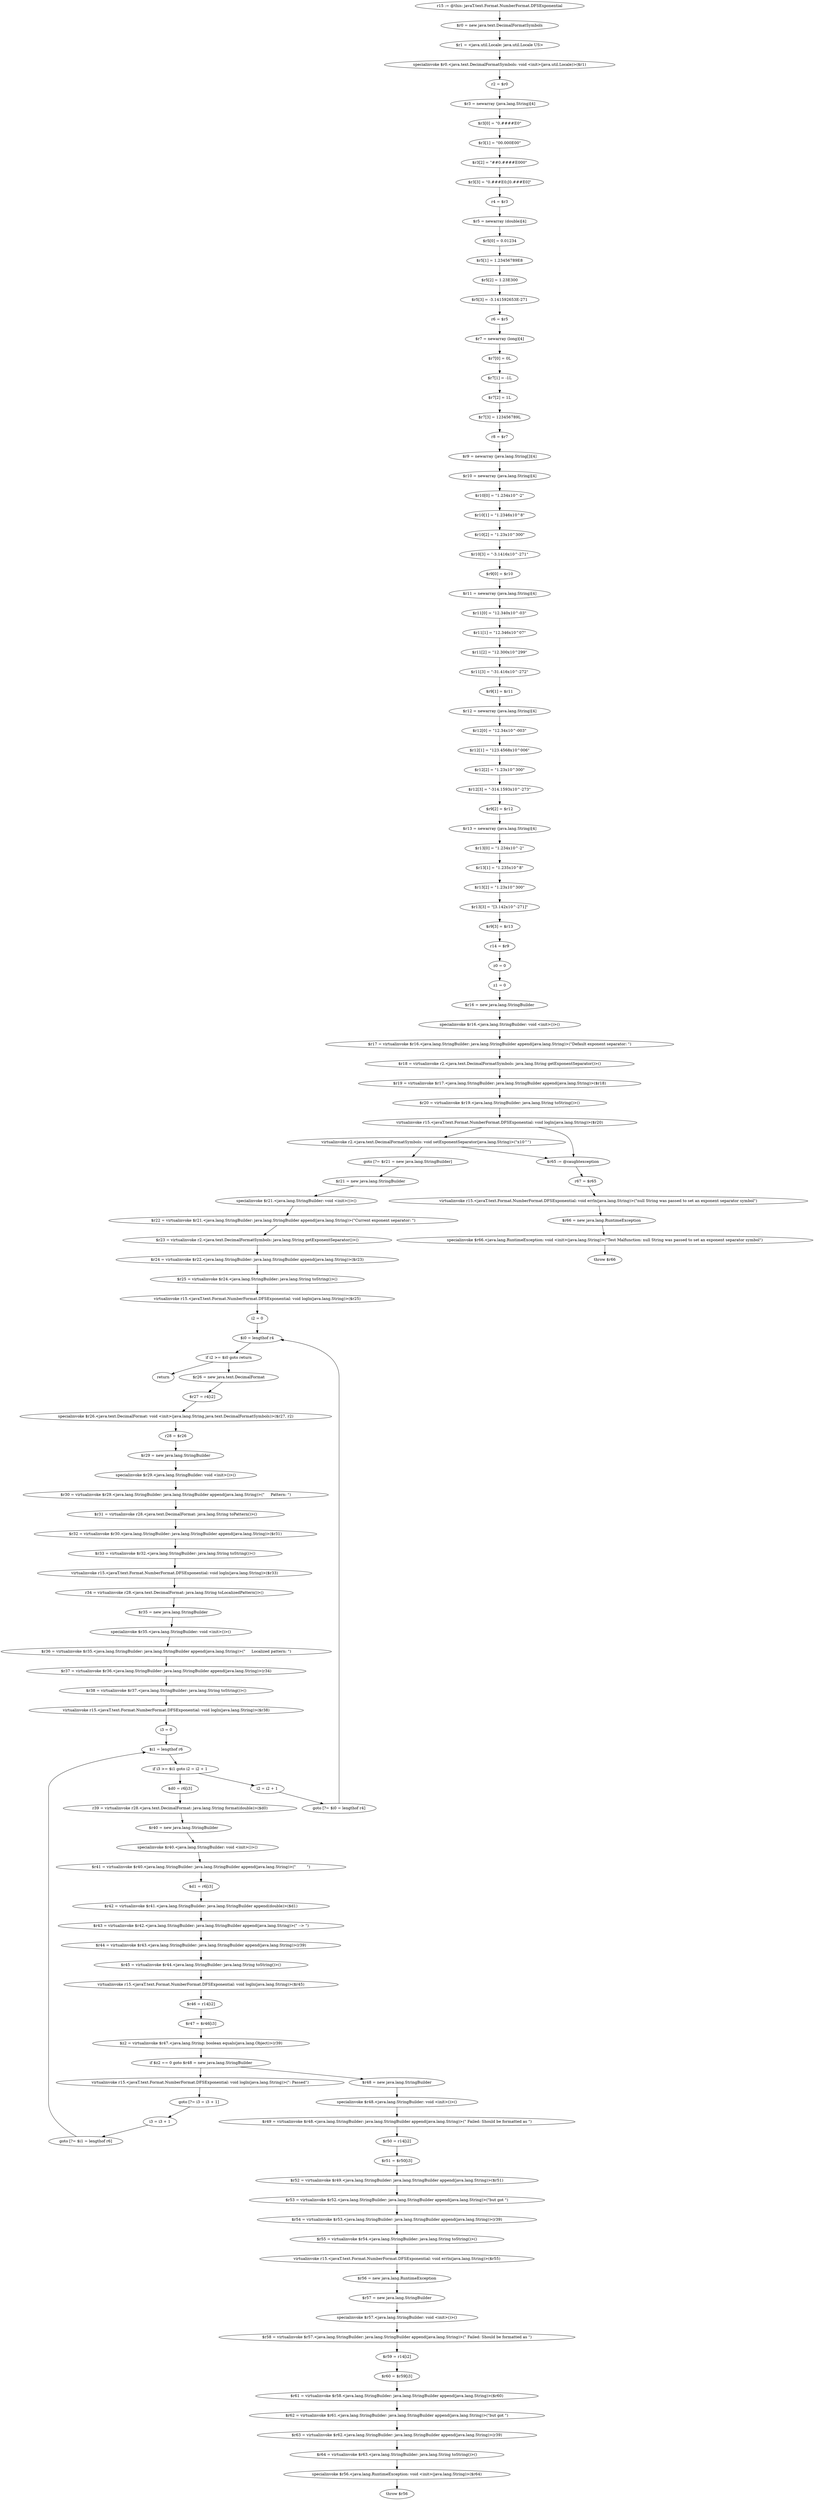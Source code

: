 digraph "unitGraph" {
    "r15 := @this: javaT.text.Format.NumberFormat.DFSExponential"
    "$r0 = new java.text.DecimalFormatSymbols"
    "$r1 = <java.util.Locale: java.util.Locale US>"
    "specialinvoke $r0.<java.text.DecimalFormatSymbols: void <init>(java.util.Locale)>($r1)"
    "r2 = $r0"
    "$r3 = newarray (java.lang.String)[4]"
    "$r3[0] = \"0.####E0\""
    "$r3[1] = \"00.000E00\""
    "$r3[2] = \"##0.####E000\""
    "$r3[3] = \"0.###E0;[0.###E0]\""
    "r4 = $r3"
    "$r5 = newarray (double)[4]"
    "$r5[0] = 0.01234"
    "$r5[1] = 1.23456789E8"
    "$r5[2] = 1.23E300"
    "$r5[3] = -3.141592653E-271"
    "r6 = $r5"
    "$r7 = newarray (long)[4]"
    "$r7[0] = 0L"
    "$r7[1] = -1L"
    "$r7[2] = 1L"
    "$r7[3] = 123456789L"
    "r8 = $r7"
    "$r9 = newarray (java.lang.String[])[4]"
    "$r10 = newarray (java.lang.String)[4]"
    "$r10[0] = \"1.234x10^-2\""
    "$r10[1] = \"1.2346x10^8\""
    "$r10[2] = \"1.23x10^300\""
    "$r10[3] = \"-3.1416x10^-271\""
    "$r9[0] = $r10"
    "$r11 = newarray (java.lang.String)[4]"
    "$r11[0] = \"12.340x10^-03\""
    "$r11[1] = \"12.346x10^07\""
    "$r11[2] = \"12.300x10^299\""
    "$r11[3] = \"-31.416x10^-272\""
    "$r9[1] = $r11"
    "$r12 = newarray (java.lang.String)[4]"
    "$r12[0] = \"12.34x10^-003\""
    "$r12[1] = \"123.4568x10^006\""
    "$r12[2] = \"1.23x10^300\""
    "$r12[3] = \"-314.1593x10^-273\""
    "$r9[2] = $r12"
    "$r13 = newarray (java.lang.String)[4]"
    "$r13[0] = \"1.234x10^-2\""
    "$r13[1] = \"1.235x10^8\""
    "$r13[2] = \"1.23x10^300\""
    "$r13[3] = \"[3.142x10^-271]\""
    "$r9[3] = $r13"
    "r14 = $r9"
    "z0 = 0"
    "z1 = 0"
    "$r16 = new java.lang.StringBuilder"
    "specialinvoke $r16.<java.lang.StringBuilder: void <init>()>()"
    "$r17 = virtualinvoke $r16.<java.lang.StringBuilder: java.lang.StringBuilder append(java.lang.String)>(\"Default exponent separator: \")"
    "$r18 = virtualinvoke r2.<java.text.DecimalFormatSymbols: java.lang.String getExponentSeparator()>()"
    "$r19 = virtualinvoke $r17.<java.lang.StringBuilder: java.lang.StringBuilder append(java.lang.String)>($r18)"
    "$r20 = virtualinvoke $r19.<java.lang.StringBuilder: java.lang.String toString()>()"
    "virtualinvoke r15.<javaT.text.Format.NumberFormat.DFSExponential: void logln(java.lang.String)>($r20)"
    "virtualinvoke r2.<java.text.DecimalFormatSymbols: void setExponentSeparator(java.lang.String)>(\"x10^\")"
    "goto [?= $r21 = new java.lang.StringBuilder]"
    "$r65 := @caughtexception"
    "r67 = $r65"
    "virtualinvoke r15.<javaT.text.Format.NumberFormat.DFSExponential: void errln(java.lang.String)>(\"null String was passed to set an exponent separator symbol\")"
    "$r66 = new java.lang.RuntimeException"
    "specialinvoke $r66.<java.lang.RuntimeException: void <init>(java.lang.String)>(\"Test Malfunction: null String was passed to set an exponent separator symbol\")"
    "throw $r66"
    "$r21 = new java.lang.StringBuilder"
    "specialinvoke $r21.<java.lang.StringBuilder: void <init>()>()"
    "$r22 = virtualinvoke $r21.<java.lang.StringBuilder: java.lang.StringBuilder append(java.lang.String)>(\"Current exponent separator: \")"
    "$r23 = virtualinvoke r2.<java.text.DecimalFormatSymbols: java.lang.String getExponentSeparator()>()"
    "$r24 = virtualinvoke $r22.<java.lang.StringBuilder: java.lang.StringBuilder append(java.lang.String)>($r23)"
    "$r25 = virtualinvoke $r24.<java.lang.StringBuilder: java.lang.String toString()>()"
    "virtualinvoke r15.<javaT.text.Format.NumberFormat.DFSExponential: void logln(java.lang.String)>($r25)"
    "i2 = 0"
    "$i0 = lengthof r4"
    "if i2 >= $i0 goto return"
    "$r26 = new java.text.DecimalFormat"
    "$r27 = r4[i2]"
    "specialinvoke $r26.<java.text.DecimalFormat: void <init>(java.lang.String,java.text.DecimalFormatSymbols)>($r27, r2)"
    "r28 = $r26"
    "$r29 = new java.lang.StringBuilder"
    "specialinvoke $r29.<java.lang.StringBuilder: void <init>()>()"
    "$r30 = virtualinvoke $r29.<java.lang.StringBuilder: java.lang.StringBuilder append(java.lang.String)>(\"     Pattern: \")"
    "$r31 = virtualinvoke r28.<java.text.DecimalFormat: java.lang.String toPattern()>()"
    "$r32 = virtualinvoke $r30.<java.lang.StringBuilder: java.lang.StringBuilder append(java.lang.String)>($r31)"
    "$r33 = virtualinvoke $r32.<java.lang.StringBuilder: java.lang.String toString()>()"
    "virtualinvoke r15.<javaT.text.Format.NumberFormat.DFSExponential: void logln(java.lang.String)>($r33)"
    "r34 = virtualinvoke r28.<java.text.DecimalFormat: java.lang.String toLocalizedPattern()>()"
    "$r35 = new java.lang.StringBuilder"
    "specialinvoke $r35.<java.lang.StringBuilder: void <init>()>()"
    "$r36 = virtualinvoke $r35.<java.lang.StringBuilder: java.lang.StringBuilder append(java.lang.String)>(\"     Localized pattern: \")"
    "$r37 = virtualinvoke $r36.<java.lang.StringBuilder: java.lang.StringBuilder append(java.lang.String)>(r34)"
    "$r38 = virtualinvoke $r37.<java.lang.StringBuilder: java.lang.String toString()>()"
    "virtualinvoke r15.<javaT.text.Format.NumberFormat.DFSExponential: void logln(java.lang.String)>($r38)"
    "i3 = 0"
    "$i1 = lengthof r6"
    "if i3 >= $i1 goto i2 = i2 + 1"
    "$d0 = r6[i3]"
    "r39 = virtualinvoke r28.<java.text.DecimalFormat: java.lang.String format(double)>($d0)"
    "$r40 = new java.lang.StringBuilder"
    "specialinvoke $r40.<java.lang.StringBuilder: void <init>()>()"
    "$r41 = virtualinvoke $r40.<java.lang.StringBuilder: java.lang.StringBuilder append(java.lang.String)>(\"         \")"
    "$d1 = r6[i3]"
    "$r42 = virtualinvoke $r41.<java.lang.StringBuilder: java.lang.StringBuilder append(double)>($d1)"
    "$r43 = virtualinvoke $r42.<java.lang.StringBuilder: java.lang.StringBuilder append(java.lang.String)>(\" --> \")"
    "$r44 = virtualinvoke $r43.<java.lang.StringBuilder: java.lang.StringBuilder append(java.lang.String)>(r39)"
    "$r45 = virtualinvoke $r44.<java.lang.StringBuilder: java.lang.String toString()>()"
    "virtualinvoke r15.<javaT.text.Format.NumberFormat.DFSExponential: void logln(java.lang.String)>($r45)"
    "$r46 = r14[i2]"
    "$r47 = $r46[i3]"
    "$z2 = virtualinvoke $r47.<java.lang.String: boolean equals(java.lang.Object)>(r39)"
    "if $z2 == 0 goto $r48 = new java.lang.StringBuilder"
    "virtualinvoke r15.<javaT.text.Format.NumberFormat.DFSExponential: void logln(java.lang.String)>(\": Passed\")"
    "goto [?= i3 = i3 + 1]"
    "$r48 = new java.lang.StringBuilder"
    "specialinvoke $r48.<java.lang.StringBuilder: void <init>()>()"
    "$r49 = virtualinvoke $r48.<java.lang.StringBuilder: java.lang.StringBuilder append(java.lang.String)>(\" Failed: Should be formatted as \")"
    "$r50 = r14[i2]"
    "$r51 = $r50[i3]"
    "$r52 = virtualinvoke $r49.<java.lang.StringBuilder: java.lang.StringBuilder append(java.lang.String)>($r51)"
    "$r53 = virtualinvoke $r52.<java.lang.StringBuilder: java.lang.StringBuilder append(java.lang.String)>(\"but got \")"
    "$r54 = virtualinvoke $r53.<java.lang.StringBuilder: java.lang.StringBuilder append(java.lang.String)>(r39)"
    "$r55 = virtualinvoke $r54.<java.lang.StringBuilder: java.lang.String toString()>()"
    "virtualinvoke r15.<javaT.text.Format.NumberFormat.DFSExponential: void errln(java.lang.String)>($r55)"
    "$r56 = new java.lang.RuntimeException"
    "$r57 = new java.lang.StringBuilder"
    "specialinvoke $r57.<java.lang.StringBuilder: void <init>()>()"
    "$r58 = virtualinvoke $r57.<java.lang.StringBuilder: java.lang.StringBuilder append(java.lang.String)>(\" Failed: Should be formatted as \")"
    "$r59 = r14[i2]"
    "$r60 = $r59[i3]"
    "$r61 = virtualinvoke $r58.<java.lang.StringBuilder: java.lang.StringBuilder append(java.lang.String)>($r60)"
    "$r62 = virtualinvoke $r61.<java.lang.StringBuilder: java.lang.StringBuilder append(java.lang.String)>(\"but got \")"
    "$r63 = virtualinvoke $r62.<java.lang.StringBuilder: java.lang.StringBuilder append(java.lang.String)>(r39)"
    "$r64 = virtualinvoke $r63.<java.lang.StringBuilder: java.lang.String toString()>()"
    "specialinvoke $r56.<java.lang.RuntimeException: void <init>(java.lang.String)>($r64)"
    "throw $r56"
    "i3 = i3 + 1"
    "goto [?= $i1 = lengthof r6]"
    "i2 = i2 + 1"
    "goto [?= $i0 = lengthof r4]"
    "return"
    "r15 := @this: javaT.text.Format.NumberFormat.DFSExponential"->"$r0 = new java.text.DecimalFormatSymbols";
    "$r0 = new java.text.DecimalFormatSymbols"->"$r1 = <java.util.Locale: java.util.Locale US>";
    "$r1 = <java.util.Locale: java.util.Locale US>"->"specialinvoke $r0.<java.text.DecimalFormatSymbols: void <init>(java.util.Locale)>($r1)";
    "specialinvoke $r0.<java.text.DecimalFormatSymbols: void <init>(java.util.Locale)>($r1)"->"r2 = $r0";
    "r2 = $r0"->"$r3 = newarray (java.lang.String)[4]";
    "$r3 = newarray (java.lang.String)[4]"->"$r3[0] = \"0.####E0\"";
    "$r3[0] = \"0.####E0\""->"$r3[1] = \"00.000E00\"";
    "$r3[1] = \"00.000E00\""->"$r3[2] = \"##0.####E000\"";
    "$r3[2] = \"##0.####E000\""->"$r3[3] = \"0.###E0;[0.###E0]\"";
    "$r3[3] = \"0.###E0;[0.###E0]\""->"r4 = $r3";
    "r4 = $r3"->"$r5 = newarray (double)[4]";
    "$r5 = newarray (double)[4]"->"$r5[0] = 0.01234";
    "$r5[0] = 0.01234"->"$r5[1] = 1.23456789E8";
    "$r5[1] = 1.23456789E8"->"$r5[2] = 1.23E300";
    "$r5[2] = 1.23E300"->"$r5[3] = -3.141592653E-271";
    "$r5[3] = -3.141592653E-271"->"r6 = $r5";
    "r6 = $r5"->"$r7 = newarray (long)[4]";
    "$r7 = newarray (long)[4]"->"$r7[0] = 0L";
    "$r7[0] = 0L"->"$r7[1] = -1L";
    "$r7[1] = -1L"->"$r7[2] = 1L";
    "$r7[2] = 1L"->"$r7[3] = 123456789L";
    "$r7[3] = 123456789L"->"r8 = $r7";
    "r8 = $r7"->"$r9 = newarray (java.lang.String[])[4]";
    "$r9 = newarray (java.lang.String[])[4]"->"$r10 = newarray (java.lang.String)[4]";
    "$r10 = newarray (java.lang.String)[4]"->"$r10[0] = \"1.234x10^-2\"";
    "$r10[0] = \"1.234x10^-2\""->"$r10[1] = \"1.2346x10^8\"";
    "$r10[1] = \"1.2346x10^8\""->"$r10[2] = \"1.23x10^300\"";
    "$r10[2] = \"1.23x10^300\""->"$r10[3] = \"-3.1416x10^-271\"";
    "$r10[3] = \"-3.1416x10^-271\""->"$r9[0] = $r10";
    "$r9[0] = $r10"->"$r11 = newarray (java.lang.String)[4]";
    "$r11 = newarray (java.lang.String)[4]"->"$r11[0] = \"12.340x10^-03\"";
    "$r11[0] = \"12.340x10^-03\""->"$r11[1] = \"12.346x10^07\"";
    "$r11[1] = \"12.346x10^07\""->"$r11[2] = \"12.300x10^299\"";
    "$r11[2] = \"12.300x10^299\""->"$r11[3] = \"-31.416x10^-272\"";
    "$r11[3] = \"-31.416x10^-272\""->"$r9[1] = $r11";
    "$r9[1] = $r11"->"$r12 = newarray (java.lang.String)[4]";
    "$r12 = newarray (java.lang.String)[4]"->"$r12[0] = \"12.34x10^-003\"";
    "$r12[0] = \"12.34x10^-003\""->"$r12[1] = \"123.4568x10^006\"";
    "$r12[1] = \"123.4568x10^006\""->"$r12[2] = \"1.23x10^300\"";
    "$r12[2] = \"1.23x10^300\""->"$r12[3] = \"-314.1593x10^-273\"";
    "$r12[3] = \"-314.1593x10^-273\""->"$r9[2] = $r12";
    "$r9[2] = $r12"->"$r13 = newarray (java.lang.String)[4]";
    "$r13 = newarray (java.lang.String)[4]"->"$r13[0] = \"1.234x10^-2\"";
    "$r13[0] = \"1.234x10^-2\""->"$r13[1] = \"1.235x10^8\"";
    "$r13[1] = \"1.235x10^8\""->"$r13[2] = \"1.23x10^300\"";
    "$r13[2] = \"1.23x10^300\""->"$r13[3] = \"[3.142x10^-271]\"";
    "$r13[3] = \"[3.142x10^-271]\""->"$r9[3] = $r13";
    "$r9[3] = $r13"->"r14 = $r9";
    "r14 = $r9"->"z0 = 0";
    "z0 = 0"->"z1 = 0";
    "z1 = 0"->"$r16 = new java.lang.StringBuilder";
    "$r16 = new java.lang.StringBuilder"->"specialinvoke $r16.<java.lang.StringBuilder: void <init>()>()";
    "specialinvoke $r16.<java.lang.StringBuilder: void <init>()>()"->"$r17 = virtualinvoke $r16.<java.lang.StringBuilder: java.lang.StringBuilder append(java.lang.String)>(\"Default exponent separator: \")";
    "$r17 = virtualinvoke $r16.<java.lang.StringBuilder: java.lang.StringBuilder append(java.lang.String)>(\"Default exponent separator: \")"->"$r18 = virtualinvoke r2.<java.text.DecimalFormatSymbols: java.lang.String getExponentSeparator()>()";
    "$r18 = virtualinvoke r2.<java.text.DecimalFormatSymbols: java.lang.String getExponentSeparator()>()"->"$r19 = virtualinvoke $r17.<java.lang.StringBuilder: java.lang.StringBuilder append(java.lang.String)>($r18)";
    "$r19 = virtualinvoke $r17.<java.lang.StringBuilder: java.lang.StringBuilder append(java.lang.String)>($r18)"->"$r20 = virtualinvoke $r19.<java.lang.StringBuilder: java.lang.String toString()>()";
    "$r20 = virtualinvoke $r19.<java.lang.StringBuilder: java.lang.String toString()>()"->"virtualinvoke r15.<javaT.text.Format.NumberFormat.DFSExponential: void logln(java.lang.String)>($r20)";
    "virtualinvoke r15.<javaT.text.Format.NumberFormat.DFSExponential: void logln(java.lang.String)>($r20)"->"virtualinvoke r2.<java.text.DecimalFormatSymbols: void setExponentSeparator(java.lang.String)>(\"x10^\")";
    "virtualinvoke r15.<javaT.text.Format.NumberFormat.DFSExponential: void logln(java.lang.String)>($r20)"->"$r65 := @caughtexception";
    "virtualinvoke r2.<java.text.DecimalFormatSymbols: void setExponentSeparator(java.lang.String)>(\"x10^\")"->"goto [?= $r21 = new java.lang.StringBuilder]";
    "virtualinvoke r2.<java.text.DecimalFormatSymbols: void setExponentSeparator(java.lang.String)>(\"x10^\")"->"$r65 := @caughtexception";
    "goto [?= $r21 = new java.lang.StringBuilder]"->"$r21 = new java.lang.StringBuilder";
    "$r65 := @caughtexception"->"r67 = $r65";
    "r67 = $r65"->"virtualinvoke r15.<javaT.text.Format.NumberFormat.DFSExponential: void errln(java.lang.String)>(\"null String was passed to set an exponent separator symbol\")";
    "virtualinvoke r15.<javaT.text.Format.NumberFormat.DFSExponential: void errln(java.lang.String)>(\"null String was passed to set an exponent separator symbol\")"->"$r66 = new java.lang.RuntimeException";
    "$r66 = new java.lang.RuntimeException"->"specialinvoke $r66.<java.lang.RuntimeException: void <init>(java.lang.String)>(\"Test Malfunction: null String was passed to set an exponent separator symbol\")";
    "specialinvoke $r66.<java.lang.RuntimeException: void <init>(java.lang.String)>(\"Test Malfunction: null String was passed to set an exponent separator symbol\")"->"throw $r66";
    "$r21 = new java.lang.StringBuilder"->"specialinvoke $r21.<java.lang.StringBuilder: void <init>()>()";
    "specialinvoke $r21.<java.lang.StringBuilder: void <init>()>()"->"$r22 = virtualinvoke $r21.<java.lang.StringBuilder: java.lang.StringBuilder append(java.lang.String)>(\"Current exponent separator: \")";
    "$r22 = virtualinvoke $r21.<java.lang.StringBuilder: java.lang.StringBuilder append(java.lang.String)>(\"Current exponent separator: \")"->"$r23 = virtualinvoke r2.<java.text.DecimalFormatSymbols: java.lang.String getExponentSeparator()>()";
    "$r23 = virtualinvoke r2.<java.text.DecimalFormatSymbols: java.lang.String getExponentSeparator()>()"->"$r24 = virtualinvoke $r22.<java.lang.StringBuilder: java.lang.StringBuilder append(java.lang.String)>($r23)";
    "$r24 = virtualinvoke $r22.<java.lang.StringBuilder: java.lang.StringBuilder append(java.lang.String)>($r23)"->"$r25 = virtualinvoke $r24.<java.lang.StringBuilder: java.lang.String toString()>()";
    "$r25 = virtualinvoke $r24.<java.lang.StringBuilder: java.lang.String toString()>()"->"virtualinvoke r15.<javaT.text.Format.NumberFormat.DFSExponential: void logln(java.lang.String)>($r25)";
    "virtualinvoke r15.<javaT.text.Format.NumberFormat.DFSExponential: void logln(java.lang.String)>($r25)"->"i2 = 0";
    "i2 = 0"->"$i0 = lengthof r4";
    "$i0 = lengthof r4"->"if i2 >= $i0 goto return";
    "if i2 >= $i0 goto return"->"$r26 = new java.text.DecimalFormat";
    "if i2 >= $i0 goto return"->"return";
    "$r26 = new java.text.DecimalFormat"->"$r27 = r4[i2]";
    "$r27 = r4[i2]"->"specialinvoke $r26.<java.text.DecimalFormat: void <init>(java.lang.String,java.text.DecimalFormatSymbols)>($r27, r2)";
    "specialinvoke $r26.<java.text.DecimalFormat: void <init>(java.lang.String,java.text.DecimalFormatSymbols)>($r27, r2)"->"r28 = $r26";
    "r28 = $r26"->"$r29 = new java.lang.StringBuilder";
    "$r29 = new java.lang.StringBuilder"->"specialinvoke $r29.<java.lang.StringBuilder: void <init>()>()";
    "specialinvoke $r29.<java.lang.StringBuilder: void <init>()>()"->"$r30 = virtualinvoke $r29.<java.lang.StringBuilder: java.lang.StringBuilder append(java.lang.String)>(\"     Pattern: \")";
    "$r30 = virtualinvoke $r29.<java.lang.StringBuilder: java.lang.StringBuilder append(java.lang.String)>(\"     Pattern: \")"->"$r31 = virtualinvoke r28.<java.text.DecimalFormat: java.lang.String toPattern()>()";
    "$r31 = virtualinvoke r28.<java.text.DecimalFormat: java.lang.String toPattern()>()"->"$r32 = virtualinvoke $r30.<java.lang.StringBuilder: java.lang.StringBuilder append(java.lang.String)>($r31)";
    "$r32 = virtualinvoke $r30.<java.lang.StringBuilder: java.lang.StringBuilder append(java.lang.String)>($r31)"->"$r33 = virtualinvoke $r32.<java.lang.StringBuilder: java.lang.String toString()>()";
    "$r33 = virtualinvoke $r32.<java.lang.StringBuilder: java.lang.String toString()>()"->"virtualinvoke r15.<javaT.text.Format.NumberFormat.DFSExponential: void logln(java.lang.String)>($r33)";
    "virtualinvoke r15.<javaT.text.Format.NumberFormat.DFSExponential: void logln(java.lang.String)>($r33)"->"r34 = virtualinvoke r28.<java.text.DecimalFormat: java.lang.String toLocalizedPattern()>()";
    "r34 = virtualinvoke r28.<java.text.DecimalFormat: java.lang.String toLocalizedPattern()>()"->"$r35 = new java.lang.StringBuilder";
    "$r35 = new java.lang.StringBuilder"->"specialinvoke $r35.<java.lang.StringBuilder: void <init>()>()";
    "specialinvoke $r35.<java.lang.StringBuilder: void <init>()>()"->"$r36 = virtualinvoke $r35.<java.lang.StringBuilder: java.lang.StringBuilder append(java.lang.String)>(\"     Localized pattern: \")";
    "$r36 = virtualinvoke $r35.<java.lang.StringBuilder: java.lang.StringBuilder append(java.lang.String)>(\"     Localized pattern: \")"->"$r37 = virtualinvoke $r36.<java.lang.StringBuilder: java.lang.StringBuilder append(java.lang.String)>(r34)";
    "$r37 = virtualinvoke $r36.<java.lang.StringBuilder: java.lang.StringBuilder append(java.lang.String)>(r34)"->"$r38 = virtualinvoke $r37.<java.lang.StringBuilder: java.lang.String toString()>()";
    "$r38 = virtualinvoke $r37.<java.lang.StringBuilder: java.lang.String toString()>()"->"virtualinvoke r15.<javaT.text.Format.NumberFormat.DFSExponential: void logln(java.lang.String)>($r38)";
    "virtualinvoke r15.<javaT.text.Format.NumberFormat.DFSExponential: void logln(java.lang.String)>($r38)"->"i3 = 0";
    "i3 = 0"->"$i1 = lengthof r6";
    "$i1 = lengthof r6"->"if i3 >= $i1 goto i2 = i2 + 1";
    "if i3 >= $i1 goto i2 = i2 + 1"->"$d0 = r6[i3]";
    "if i3 >= $i1 goto i2 = i2 + 1"->"i2 = i2 + 1";
    "$d0 = r6[i3]"->"r39 = virtualinvoke r28.<java.text.DecimalFormat: java.lang.String format(double)>($d0)";
    "r39 = virtualinvoke r28.<java.text.DecimalFormat: java.lang.String format(double)>($d0)"->"$r40 = new java.lang.StringBuilder";
    "$r40 = new java.lang.StringBuilder"->"specialinvoke $r40.<java.lang.StringBuilder: void <init>()>()";
    "specialinvoke $r40.<java.lang.StringBuilder: void <init>()>()"->"$r41 = virtualinvoke $r40.<java.lang.StringBuilder: java.lang.StringBuilder append(java.lang.String)>(\"         \")";
    "$r41 = virtualinvoke $r40.<java.lang.StringBuilder: java.lang.StringBuilder append(java.lang.String)>(\"         \")"->"$d1 = r6[i3]";
    "$d1 = r6[i3]"->"$r42 = virtualinvoke $r41.<java.lang.StringBuilder: java.lang.StringBuilder append(double)>($d1)";
    "$r42 = virtualinvoke $r41.<java.lang.StringBuilder: java.lang.StringBuilder append(double)>($d1)"->"$r43 = virtualinvoke $r42.<java.lang.StringBuilder: java.lang.StringBuilder append(java.lang.String)>(\" --> \")";
    "$r43 = virtualinvoke $r42.<java.lang.StringBuilder: java.lang.StringBuilder append(java.lang.String)>(\" --> \")"->"$r44 = virtualinvoke $r43.<java.lang.StringBuilder: java.lang.StringBuilder append(java.lang.String)>(r39)";
    "$r44 = virtualinvoke $r43.<java.lang.StringBuilder: java.lang.StringBuilder append(java.lang.String)>(r39)"->"$r45 = virtualinvoke $r44.<java.lang.StringBuilder: java.lang.String toString()>()";
    "$r45 = virtualinvoke $r44.<java.lang.StringBuilder: java.lang.String toString()>()"->"virtualinvoke r15.<javaT.text.Format.NumberFormat.DFSExponential: void logln(java.lang.String)>($r45)";
    "virtualinvoke r15.<javaT.text.Format.NumberFormat.DFSExponential: void logln(java.lang.String)>($r45)"->"$r46 = r14[i2]";
    "$r46 = r14[i2]"->"$r47 = $r46[i3]";
    "$r47 = $r46[i3]"->"$z2 = virtualinvoke $r47.<java.lang.String: boolean equals(java.lang.Object)>(r39)";
    "$z2 = virtualinvoke $r47.<java.lang.String: boolean equals(java.lang.Object)>(r39)"->"if $z2 == 0 goto $r48 = new java.lang.StringBuilder";
    "if $z2 == 0 goto $r48 = new java.lang.StringBuilder"->"virtualinvoke r15.<javaT.text.Format.NumberFormat.DFSExponential: void logln(java.lang.String)>(\": Passed\")";
    "if $z2 == 0 goto $r48 = new java.lang.StringBuilder"->"$r48 = new java.lang.StringBuilder";
    "virtualinvoke r15.<javaT.text.Format.NumberFormat.DFSExponential: void logln(java.lang.String)>(\": Passed\")"->"goto [?= i3 = i3 + 1]";
    "goto [?= i3 = i3 + 1]"->"i3 = i3 + 1";
    "$r48 = new java.lang.StringBuilder"->"specialinvoke $r48.<java.lang.StringBuilder: void <init>()>()";
    "specialinvoke $r48.<java.lang.StringBuilder: void <init>()>()"->"$r49 = virtualinvoke $r48.<java.lang.StringBuilder: java.lang.StringBuilder append(java.lang.String)>(\" Failed: Should be formatted as \")";
    "$r49 = virtualinvoke $r48.<java.lang.StringBuilder: java.lang.StringBuilder append(java.lang.String)>(\" Failed: Should be formatted as \")"->"$r50 = r14[i2]";
    "$r50 = r14[i2]"->"$r51 = $r50[i3]";
    "$r51 = $r50[i3]"->"$r52 = virtualinvoke $r49.<java.lang.StringBuilder: java.lang.StringBuilder append(java.lang.String)>($r51)";
    "$r52 = virtualinvoke $r49.<java.lang.StringBuilder: java.lang.StringBuilder append(java.lang.String)>($r51)"->"$r53 = virtualinvoke $r52.<java.lang.StringBuilder: java.lang.StringBuilder append(java.lang.String)>(\"but got \")";
    "$r53 = virtualinvoke $r52.<java.lang.StringBuilder: java.lang.StringBuilder append(java.lang.String)>(\"but got \")"->"$r54 = virtualinvoke $r53.<java.lang.StringBuilder: java.lang.StringBuilder append(java.lang.String)>(r39)";
    "$r54 = virtualinvoke $r53.<java.lang.StringBuilder: java.lang.StringBuilder append(java.lang.String)>(r39)"->"$r55 = virtualinvoke $r54.<java.lang.StringBuilder: java.lang.String toString()>()";
    "$r55 = virtualinvoke $r54.<java.lang.StringBuilder: java.lang.String toString()>()"->"virtualinvoke r15.<javaT.text.Format.NumberFormat.DFSExponential: void errln(java.lang.String)>($r55)";
    "virtualinvoke r15.<javaT.text.Format.NumberFormat.DFSExponential: void errln(java.lang.String)>($r55)"->"$r56 = new java.lang.RuntimeException";
    "$r56 = new java.lang.RuntimeException"->"$r57 = new java.lang.StringBuilder";
    "$r57 = new java.lang.StringBuilder"->"specialinvoke $r57.<java.lang.StringBuilder: void <init>()>()";
    "specialinvoke $r57.<java.lang.StringBuilder: void <init>()>()"->"$r58 = virtualinvoke $r57.<java.lang.StringBuilder: java.lang.StringBuilder append(java.lang.String)>(\" Failed: Should be formatted as \")";
    "$r58 = virtualinvoke $r57.<java.lang.StringBuilder: java.lang.StringBuilder append(java.lang.String)>(\" Failed: Should be formatted as \")"->"$r59 = r14[i2]";
    "$r59 = r14[i2]"->"$r60 = $r59[i3]";
    "$r60 = $r59[i3]"->"$r61 = virtualinvoke $r58.<java.lang.StringBuilder: java.lang.StringBuilder append(java.lang.String)>($r60)";
    "$r61 = virtualinvoke $r58.<java.lang.StringBuilder: java.lang.StringBuilder append(java.lang.String)>($r60)"->"$r62 = virtualinvoke $r61.<java.lang.StringBuilder: java.lang.StringBuilder append(java.lang.String)>(\"but got \")";
    "$r62 = virtualinvoke $r61.<java.lang.StringBuilder: java.lang.StringBuilder append(java.lang.String)>(\"but got \")"->"$r63 = virtualinvoke $r62.<java.lang.StringBuilder: java.lang.StringBuilder append(java.lang.String)>(r39)";
    "$r63 = virtualinvoke $r62.<java.lang.StringBuilder: java.lang.StringBuilder append(java.lang.String)>(r39)"->"$r64 = virtualinvoke $r63.<java.lang.StringBuilder: java.lang.String toString()>()";
    "$r64 = virtualinvoke $r63.<java.lang.StringBuilder: java.lang.String toString()>()"->"specialinvoke $r56.<java.lang.RuntimeException: void <init>(java.lang.String)>($r64)";
    "specialinvoke $r56.<java.lang.RuntimeException: void <init>(java.lang.String)>($r64)"->"throw $r56";
    "i3 = i3 + 1"->"goto [?= $i1 = lengthof r6]";
    "goto [?= $i1 = lengthof r6]"->"$i1 = lengthof r6";
    "i2 = i2 + 1"->"goto [?= $i0 = lengthof r4]";
    "goto [?= $i0 = lengthof r4]"->"$i0 = lengthof r4";
}
